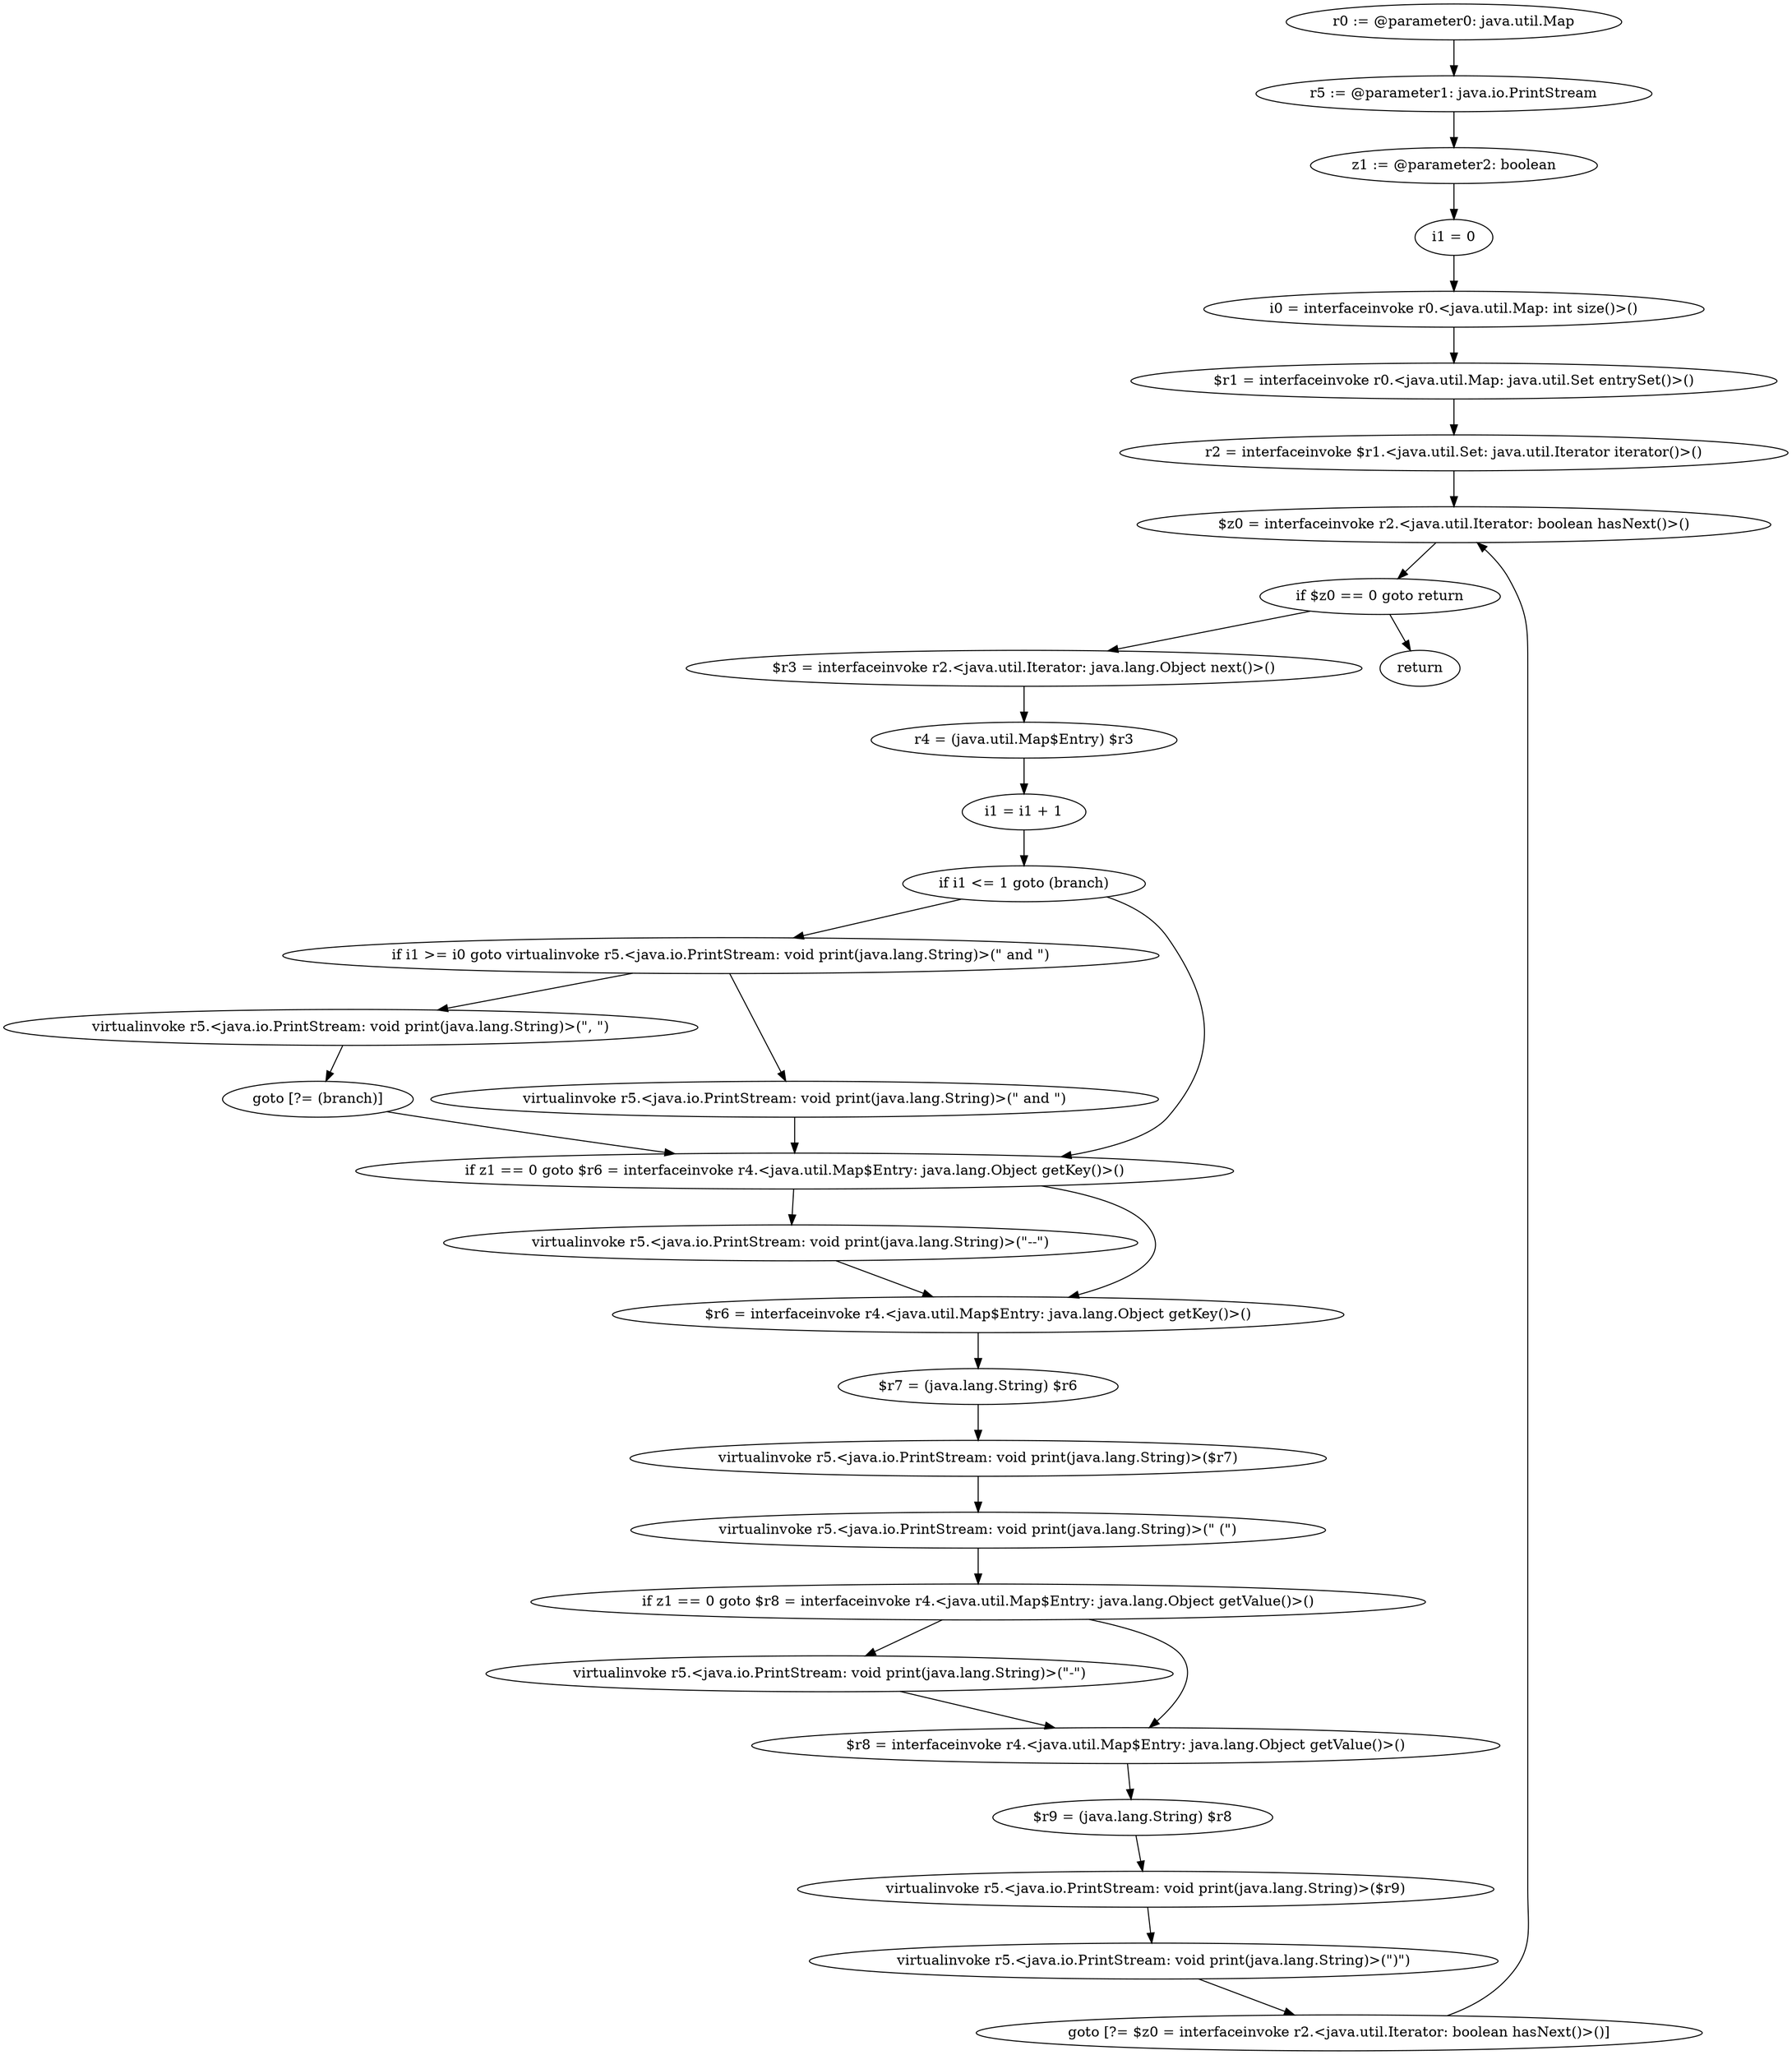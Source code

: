 digraph "unitGraph" {
    "r0 := @parameter0: java.util.Map"
    "r5 := @parameter1: java.io.PrintStream"
    "z1 := @parameter2: boolean"
    "i1 = 0"
    "i0 = interfaceinvoke r0.<java.util.Map: int size()>()"
    "$r1 = interfaceinvoke r0.<java.util.Map: java.util.Set entrySet()>()"
    "r2 = interfaceinvoke $r1.<java.util.Set: java.util.Iterator iterator()>()"
    "$z0 = interfaceinvoke r2.<java.util.Iterator: boolean hasNext()>()"
    "if $z0 == 0 goto return"
    "$r3 = interfaceinvoke r2.<java.util.Iterator: java.lang.Object next()>()"
    "r4 = (java.util.Map$Entry) $r3"
    "i1 = i1 + 1"
    "if i1 <= 1 goto (branch)"
    "if i1 >= i0 goto virtualinvoke r5.<java.io.PrintStream: void print(java.lang.String)>(\" and \")"
    "virtualinvoke r5.<java.io.PrintStream: void print(java.lang.String)>(\", \")"
    "goto [?= (branch)]"
    "virtualinvoke r5.<java.io.PrintStream: void print(java.lang.String)>(\" and \")"
    "if z1 == 0 goto $r6 = interfaceinvoke r4.<java.util.Map$Entry: java.lang.Object getKey()>()"
    "virtualinvoke r5.<java.io.PrintStream: void print(java.lang.String)>(\"--\")"
    "$r6 = interfaceinvoke r4.<java.util.Map$Entry: java.lang.Object getKey()>()"
    "$r7 = (java.lang.String) $r6"
    "virtualinvoke r5.<java.io.PrintStream: void print(java.lang.String)>($r7)"
    "virtualinvoke r5.<java.io.PrintStream: void print(java.lang.String)>(\" (\")"
    "if z1 == 0 goto $r8 = interfaceinvoke r4.<java.util.Map$Entry: java.lang.Object getValue()>()"
    "virtualinvoke r5.<java.io.PrintStream: void print(java.lang.String)>(\"-\")"
    "$r8 = interfaceinvoke r4.<java.util.Map$Entry: java.lang.Object getValue()>()"
    "$r9 = (java.lang.String) $r8"
    "virtualinvoke r5.<java.io.PrintStream: void print(java.lang.String)>($r9)"
    "virtualinvoke r5.<java.io.PrintStream: void print(java.lang.String)>(\")\")"
    "goto [?= $z0 = interfaceinvoke r2.<java.util.Iterator: boolean hasNext()>()]"
    "return"
    "r0 := @parameter0: java.util.Map"->"r5 := @parameter1: java.io.PrintStream";
    "r5 := @parameter1: java.io.PrintStream"->"z1 := @parameter2: boolean";
    "z1 := @parameter2: boolean"->"i1 = 0";
    "i1 = 0"->"i0 = interfaceinvoke r0.<java.util.Map: int size()>()";
    "i0 = interfaceinvoke r0.<java.util.Map: int size()>()"->"$r1 = interfaceinvoke r0.<java.util.Map: java.util.Set entrySet()>()";
    "$r1 = interfaceinvoke r0.<java.util.Map: java.util.Set entrySet()>()"->"r2 = interfaceinvoke $r1.<java.util.Set: java.util.Iterator iterator()>()";
    "r2 = interfaceinvoke $r1.<java.util.Set: java.util.Iterator iterator()>()"->"$z0 = interfaceinvoke r2.<java.util.Iterator: boolean hasNext()>()";
    "$z0 = interfaceinvoke r2.<java.util.Iterator: boolean hasNext()>()"->"if $z0 == 0 goto return";
    "if $z0 == 0 goto return"->"$r3 = interfaceinvoke r2.<java.util.Iterator: java.lang.Object next()>()";
    "if $z0 == 0 goto return"->"return";
    "$r3 = interfaceinvoke r2.<java.util.Iterator: java.lang.Object next()>()"->"r4 = (java.util.Map$Entry) $r3";
    "r4 = (java.util.Map$Entry) $r3"->"i1 = i1 + 1";
    "i1 = i1 + 1"->"if i1 <= 1 goto (branch)";
    "if i1 <= 1 goto (branch)"->"if i1 >= i0 goto virtualinvoke r5.<java.io.PrintStream: void print(java.lang.String)>(\" and \")";
    "if i1 <= 1 goto (branch)"->"if z1 == 0 goto $r6 = interfaceinvoke r4.<java.util.Map$Entry: java.lang.Object getKey()>()";
    "if i1 >= i0 goto virtualinvoke r5.<java.io.PrintStream: void print(java.lang.String)>(\" and \")"->"virtualinvoke r5.<java.io.PrintStream: void print(java.lang.String)>(\", \")";
    "if i1 >= i0 goto virtualinvoke r5.<java.io.PrintStream: void print(java.lang.String)>(\" and \")"->"virtualinvoke r5.<java.io.PrintStream: void print(java.lang.String)>(\" and \")";
    "virtualinvoke r5.<java.io.PrintStream: void print(java.lang.String)>(\", \")"->"goto [?= (branch)]";
    "goto [?= (branch)]"->"if z1 == 0 goto $r6 = interfaceinvoke r4.<java.util.Map$Entry: java.lang.Object getKey()>()";
    "virtualinvoke r5.<java.io.PrintStream: void print(java.lang.String)>(\" and \")"->"if z1 == 0 goto $r6 = interfaceinvoke r4.<java.util.Map$Entry: java.lang.Object getKey()>()";
    "if z1 == 0 goto $r6 = interfaceinvoke r4.<java.util.Map$Entry: java.lang.Object getKey()>()"->"virtualinvoke r5.<java.io.PrintStream: void print(java.lang.String)>(\"--\")";
    "if z1 == 0 goto $r6 = interfaceinvoke r4.<java.util.Map$Entry: java.lang.Object getKey()>()"->"$r6 = interfaceinvoke r4.<java.util.Map$Entry: java.lang.Object getKey()>()";
    "virtualinvoke r5.<java.io.PrintStream: void print(java.lang.String)>(\"--\")"->"$r6 = interfaceinvoke r4.<java.util.Map$Entry: java.lang.Object getKey()>()";
    "$r6 = interfaceinvoke r4.<java.util.Map$Entry: java.lang.Object getKey()>()"->"$r7 = (java.lang.String) $r6";
    "$r7 = (java.lang.String) $r6"->"virtualinvoke r5.<java.io.PrintStream: void print(java.lang.String)>($r7)";
    "virtualinvoke r5.<java.io.PrintStream: void print(java.lang.String)>($r7)"->"virtualinvoke r5.<java.io.PrintStream: void print(java.lang.String)>(\" (\")";
    "virtualinvoke r5.<java.io.PrintStream: void print(java.lang.String)>(\" (\")"->"if z1 == 0 goto $r8 = interfaceinvoke r4.<java.util.Map$Entry: java.lang.Object getValue()>()";
    "if z1 == 0 goto $r8 = interfaceinvoke r4.<java.util.Map$Entry: java.lang.Object getValue()>()"->"virtualinvoke r5.<java.io.PrintStream: void print(java.lang.String)>(\"-\")";
    "if z1 == 0 goto $r8 = interfaceinvoke r4.<java.util.Map$Entry: java.lang.Object getValue()>()"->"$r8 = interfaceinvoke r4.<java.util.Map$Entry: java.lang.Object getValue()>()";
    "virtualinvoke r5.<java.io.PrintStream: void print(java.lang.String)>(\"-\")"->"$r8 = interfaceinvoke r4.<java.util.Map$Entry: java.lang.Object getValue()>()";
    "$r8 = interfaceinvoke r4.<java.util.Map$Entry: java.lang.Object getValue()>()"->"$r9 = (java.lang.String) $r8";
    "$r9 = (java.lang.String) $r8"->"virtualinvoke r5.<java.io.PrintStream: void print(java.lang.String)>($r9)";
    "virtualinvoke r5.<java.io.PrintStream: void print(java.lang.String)>($r9)"->"virtualinvoke r5.<java.io.PrintStream: void print(java.lang.String)>(\")\")";
    "virtualinvoke r5.<java.io.PrintStream: void print(java.lang.String)>(\")\")"->"goto [?= $z0 = interfaceinvoke r2.<java.util.Iterator: boolean hasNext()>()]";
    "goto [?= $z0 = interfaceinvoke r2.<java.util.Iterator: boolean hasNext()>()]"->"$z0 = interfaceinvoke r2.<java.util.Iterator: boolean hasNext()>()";
}
